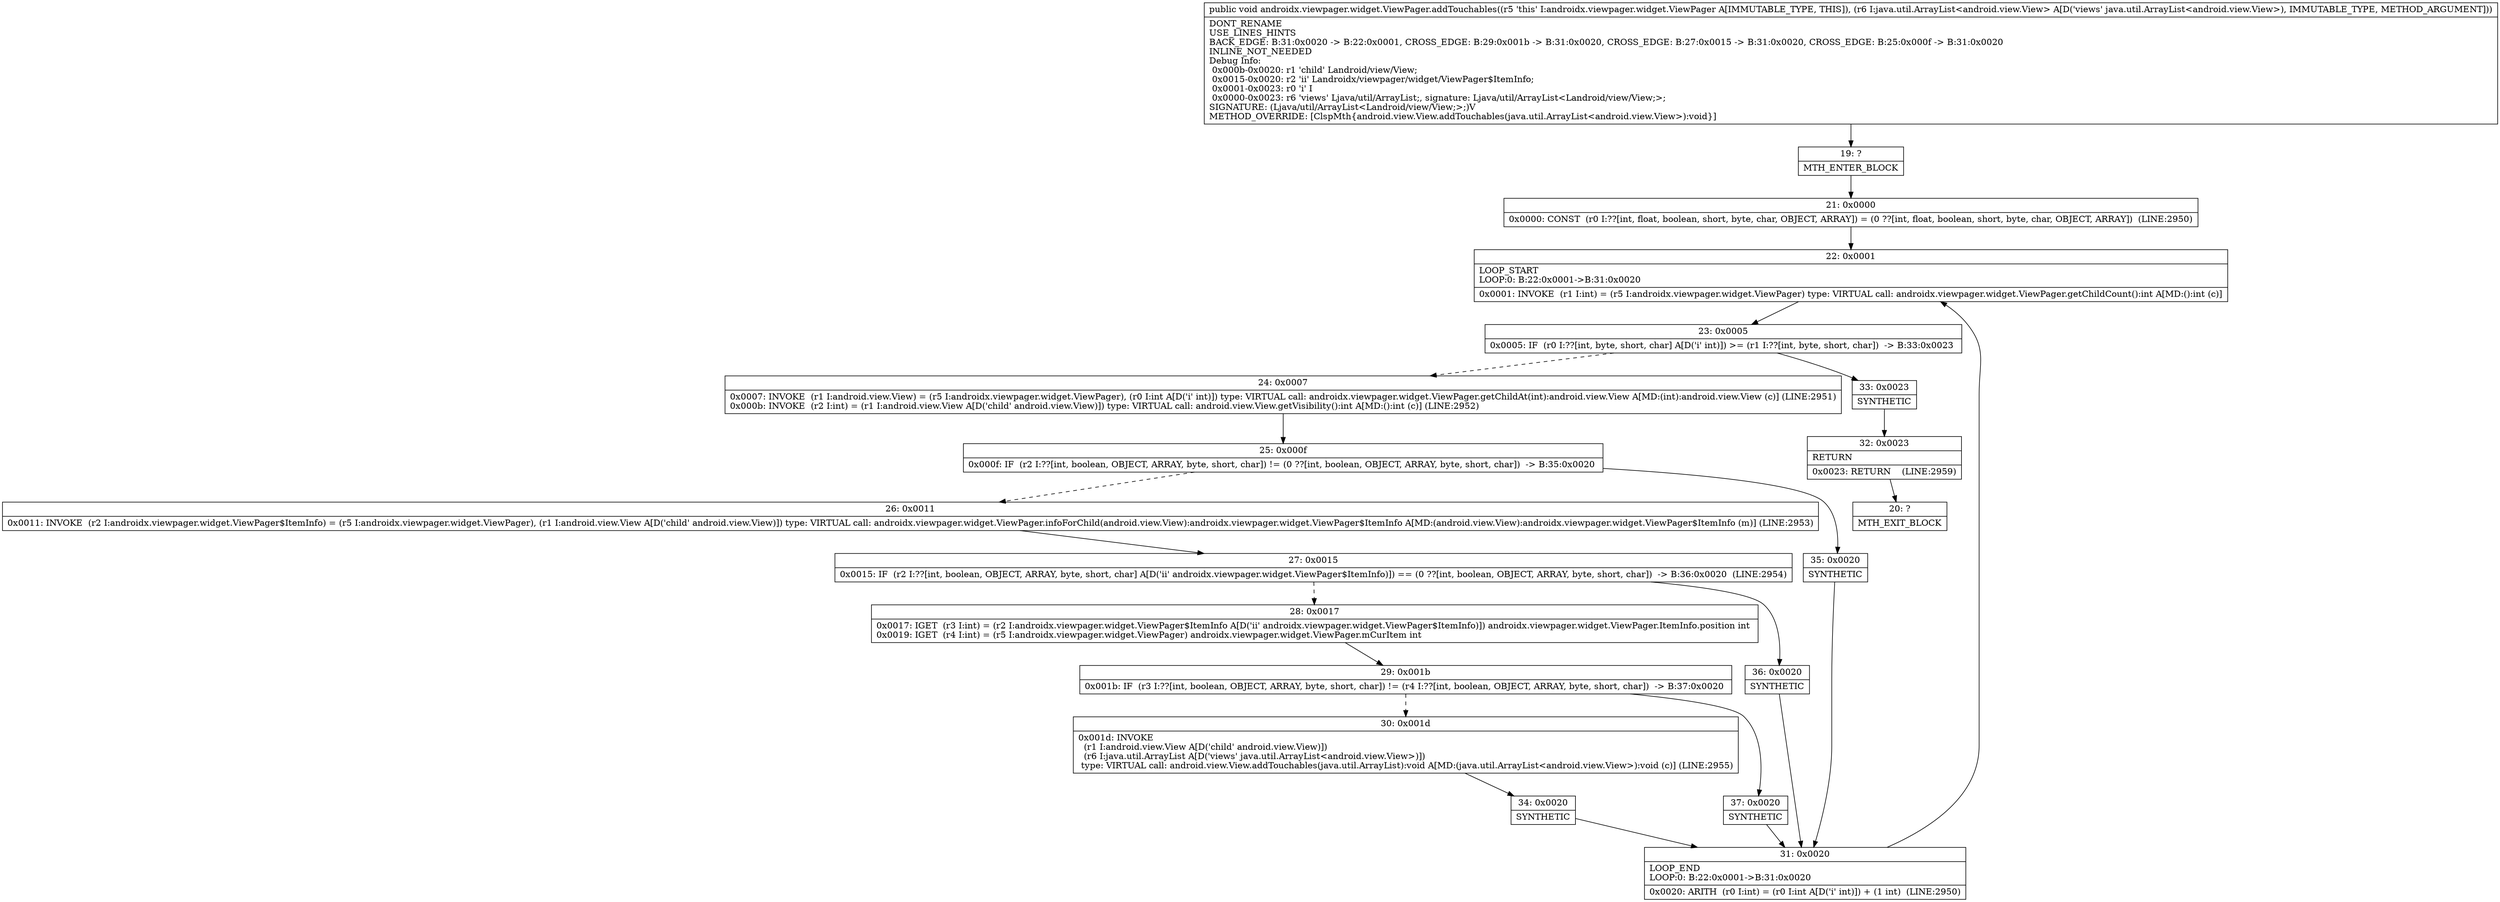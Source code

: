 digraph "CFG forandroidx.viewpager.widget.ViewPager.addTouchables(Ljava\/util\/ArrayList;)V" {
Node_19 [shape=record,label="{19\:\ ?|MTH_ENTER_BLOCK\l}"];
Node_21 [shape=record,label="{21\:\ 0x0000|0x0000: CONST  (r0 I:??[int, float, boolean, short, byte, char, OBJECT, ARRAY]) = (0 ??[int, float, boolean, short, byte, char, OBJECT, ARRAY])  (LINE:2950)\l}"];
Node_22 [shape=record,label="{22\:\ 0x0001|LOOP_START\lLOOP:0: B:22:0x0001\-\>B:31:0x0020\l|0x0001: INVOKE  (r1 I:int) = (r5 I:androidx.viewpager.widget.ViewPager) type: VIRTUAL call: androidx.viewpager.widget.ViewPager.getChildCount():int A[MD:():int (c)]\l}"];
Node_23 [shape=record,label="{23\:\ 0x0005|0x0005: IF  (r0 I:??[int, byte, short, char] A[D('i' int)]) \>= (r1 I:??[int, byte, short, char])  \-\> B:33:0x0023 \l}"];
Node_24 [shape=record,label="{24\:\ 0x0007|0x0007: INVOKE  (r1 I:android.view.View) = (r5 I:androidx.viewpager.widget.ViewPager), (r0 I:int A[D('i' int)]) type: VIRTUAL call: androidx.viewpager.widget.ViewPager.getChildAt(int):android.view.View A[MD:(int):android.view.View (c)] (LINE:2951)\l0x000b: INVOKE  (r2 I:int) = (r1 I:android.view.View A[D('child' android.view.View)]) type: VIRTUAL call: android.view.View.getVisibility():int A[MD:():int (c)] (LINE:2952)\l}"];
Node_25 [shape=record,label="{25\:\ 0x000f|0x000f: IF  (r2 I:??[int, boolean, OBJECT, ARRAY, byte, short, char]) != (0 ??[int, boolean, OBJECT, ARRAY, byte, short, char])  \-\> B:35:0x0020 \l}"];
Node_26 [shape=record,label="{26\:\ 0x0011|0x0011: INVOKE  (r2 I:androidx.viewpager.widget.ViewPager$ItemInfo) = (r5 I:androidx.viewpager.widget.ViewPager), (r1 I:android.view.View A[D('child' android.view.View)]) type: VIRTUAL call: androidx.viewpager.widget.ViewPager.infoForChild(android.view.View):androidx.viewpager.widget.ViewPager$ItemInfo A[MD:(android.view.View):androidx.viewpager.widget.ViewPager$ItemInfo (m)] (LINE:2953)\l}"];
Node_27 [shape=record,label="{27\:\ 0x0015|0x0015: IF  (r2 I:??[int, boolean, OBJECT, ARRAY, byte, short, char] A[D('ii' androidx.viewpager.widget.ViewPager$ItemInfo)]) == (0 ??[int, boolean, OBJECT, ARRAY, byte, short, char])  \-\> B:36:0x0020  (LINE:2954)\l}"];
Node_28 [shape=record,label="{28\:\ 0x0017|0x0017: IGET  (r3 I:int) = (r2 I:androidx.viewpager.widget.ViewPager$ItemInfo A[D('ii' androidx.viewpager.widget.ViewPager$ItemInfo)]) androidx.viewpager.widget.ViewPager.ItemInfo.position int \l0x0019: IGET  (r4 I:int) = (r5 I:androidx.viewpager.widget.ViewPager) androidx.viewpager.widget.ViewPager.mCurItem int \l}"];
Node_29 [shape=record,label="{29\:\ 0x001b|0x001b: IF  (r3 I:??[int, boolean, OBJECT, ARRAY, byte, short, char]) != (r4 I:??[int, boolean, OBJECT, ARRAY, byte, short, char])  \-\> B:37:0x0020 \l}"];
Node_30 [shape=record,label="{30\:\ 0x001d|0x001d: INVOKE  \l  (r1 I:android.view.View A[D('child' android.view.View)])\l  (r6 I:java.util.ArrayList A[D('views' java.util.ArrayList\<android.view.View\>)])\l type: VIRTUAL call: android.view.View.addTouchables(java.util.ArrayList):void A[MD:(java.util.ArrayList\<android.view.View\>):void (c)] (LINE:2955)\l}"];
Node_34 [shape=record,label="{34\:\ 0x0020|SYNTHETIC\l}"];
Node_31 [shape=record,label="{31\:\ 0x0020|LOOP_END\lLOOP:0: B:22:0x0001\-\>B:31:0x0020\l|0x0020: ARITH  (r0 I:int) = (r0 I:int A[D('i' int)]) + (1 int)  (LINE:2950)\l}"];
Node_37 [shape=record,label="{37\:\ 0x0020|SYNTHETIC\l}"];
Node_36 [shape=record,label="{36\:\ 0x0020|SYNTHETIC\l}"];
Node_35 [shape=record,label="{35\:\ 0x0020|SYNTHETIC\l}"];
Node_33 [shape=record,label="{33\:\ 0x0023|SYNTHETIC\l}"];
Node_32 [shape=record,label="{32\:\ 0x0023|RETURN\l|0x0023: RETURN    (LINE:2959)\l}"];
Node_20 [shape=record,label="{20\:\ ?|MTH_EXIT_BLOCK\l}"];
MethodNode[shape=record,label="{public void androidx.viewpager.widget.ViewPager.addTouchables((r5 'this' I:androidx.viewpager.widget.ViewPager A[IMMUTABLE_TYPE, THIS]), (r6 I:java.util.ArrayList\<android.view.View\> A[D('views' java.util.ArrayList\<android.view.View\>), IMMUTABLE_TYPE, METHOD_ARGUMENT]))  | DONT_RENAME\lUSE_LINES_HINTS\lBACK_EDGE: B:31:0x0020 \-\> B:22:0x0001, CROSS_EDGE: B:29:0x001b \-\> B:31:0x0020, CROSS_EDGE: B:27:0x0015 \-\> B:31:0x0020, CROSS_EDGE: B:25:0x000f \-\> B:31:0x0020\lINLINE_NOT_NEEDED\lDebug Info:\l  0x000b\-0x0020: r1 'child' Landroid\/view\/View;\l  0x0015\-0x0020: r2 'ii' Landroidx\/viewpager\/widget\/ViewPager$ItemInfo;\l  0x0001\-0x0023: r0 'i' I\l  0x0000\-0x0023: r6 'views' Ljava\/util\/ArrayList;, signature: Ljava\/util\/ArrayList\<Landroid\/view\/View;\>;\lSIGNATURE: (Ljava\/util\/ArrayList\<Landroid\/view\/View;\>;)V\lMETHOD_OVERRIDE: [ClspMth\{android.view.View.addTouchables(java.util.ArrayList\<android.view.View\>):void\}]\l}"];
MethodNode -> Node_19;Node_19 -> Node_21;
Node_21 -> Node_22;
Node_22 -> Node_23;
Node_23 -> Node_24[style=dashed];
Node_23 -> Node_33;
Node_24 -> Node_25;
Node_25 -> Node_26[style=dashed];
Node_25 -> Node_35;
Node_26 -> Node_27;
Node_27 -> Node_28[style=dashed];
Node_27 -> Node_36;
Node_28 -> Node_29;
Node_29 -> Node_30[style=dashed];
Node_29 -> Node_37;
Node_30 -> Node_34;
Node_34 -> Node_31;
Node_31 -> Node_22;
Node_37 -> Node_31;
Node_36 -> Node_31;
Node_35 -> Node_31;
Node_33 -> Node_32;
Node_32 -> Node_20;
}

